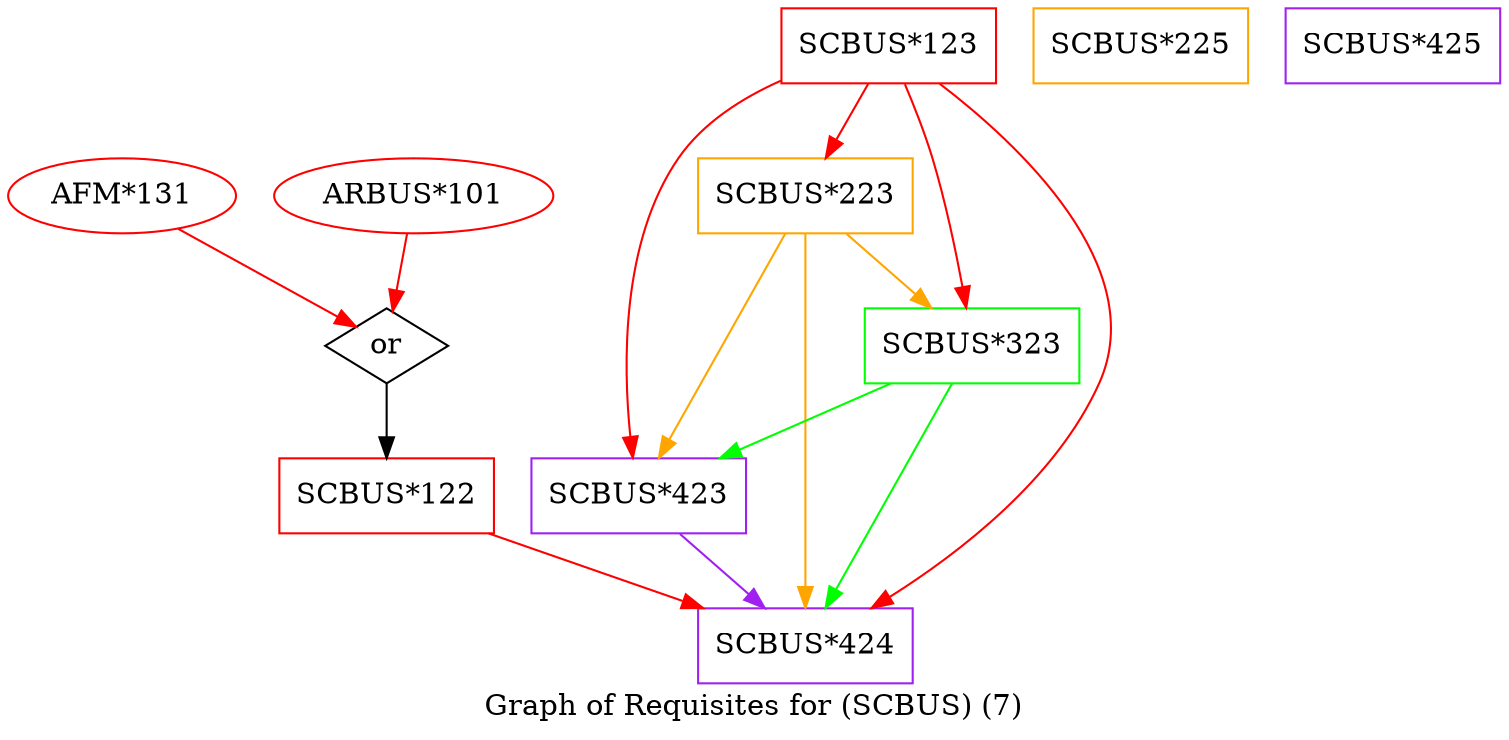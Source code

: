 strict digraph "" {
	graph [bb="0,0,716.1,347",
		label="Graph of Requisites for (SCBUS) (7)",
		lheight=0.21,
		lp="358.05,11.5",
		lwidth=3.60
	];
	node [label="\N"];
	"SCBUS*122"	[color=red,
		height=0.5,
		pos="181.6,113",
		shape=box,
		width=1.4306];
	"SCBUS*424"	[color=purple,
		height=0.5,
		pos="382.6,41",
		shape=box,
		width=1.4306];
	"SCBUS*122" -> "SCBUS*424"	[color=red,
		pos="e,333.46,59.111 230.51,94.966 258.59,85.185 294.05,72.836 323.66,62.524"];
	or458	[height=0.5,
		label=or,
		pos="181.6,185",
		shape=diamond,
		width=0.81703];
	or458 -> "SCBUS*122"	[pos="e,181.6,131.1 181.6,166.7 181.6,158.98 181.6,149.71 181.6,141.11"];
	"AFM*131"	[color=red,
		height=0.5,
		pos="54.595,257",
		width=1.5165];
	"AFM*131" -> or458	[color=red,
		pos="e,166.96,194.07 81.529,241.15 104.24,228.64 136.4,210.91 158.09,198.96"];
	"ARBUS*101"	[color=red,
		height=0.5,
		pos="194.6,257",
		width=1.8596];
	"ARBUS*101" -> or458	[color=red,
		pos="e,184.51,201.67 191.38,238.7 189.87,230.55 188.03,220.66 186.36,211.67"];
	"SCBUS*123"	[color=red,
		height=0.5,
		pos="422.6,329",
		shape=box,
		width=1.4306];
	"SCBUS*123" -> "SCBUS*424"	[color=red,
		pos="e,414.36,59.123 447.07,310.79 484.39,282.28 548.71,222.82 523.6,167 503.14,121.54 457.08,85.909 423.14,64.514"];
	"SCBUS*223"	[color=orange,
		height=0.5,
		pos="382.6,257",
		shape=box,
		width=1.4306];
	"SCBUS*123" -> "SCBUS*223"	[color=red,
		pos="e,392.37,275.1 412.71,310.7 408.11,302.64 402.53,292.89 397.44,283.98"];
	"SCBUS*323"	[color=green,
		height=0.5,
		pos="462.6,185",
		shape=box,
		width=1.4306];
	"SCBUS*123" -> "SCBUS*323"	[color=red,
		pos="e,459.79,203.28 430.34,310.59 434.68,300.38 439.93,287.13 443.6,275 449.76,254.62 454.7,231.02 458,213.25"];
	"SCBUS*423"	[color=purple,
		height=0.5,
		pos="302.6,113",
		shape=box,
		width=1.4306];
	"SCBUS*123" -> "SCBUS*423"	[color=red,
		pos="e,299.76,131.3 370.93,312.31 352.49,304.13 333.38,292.13 321.6,275 294.11,235.03 295.02,175.91 298.55,141.54"];
	"SCBUS*223" -> "SCBUS*424"	[color=orange,
		pos="e,382.6,59.232 382.6,238.85 382.6,201.83 382.6,114.18 382.6,69.386"];
	"SCBUS*223" -> "SCBUS*323"	[color=orange,
		pos="e,443.05,203.1 402.37,238.7 412.35,229.97 424.61,219.24 435.45,209.75"];
	"SCBUS*223" -> "SCBUS*423"	[color=orange,
		pos="e,312.28,131.19 372.95,238.87 359.13,214.35 333.6,169.03 317.39,140.26"];
	"SCBUS*323" -> "SCBUS*424"	[color=green,
		pos="e,392.28,59.189 452.95,166.87 439.13,142.35 413.6,97.032 397.39,68.259"];
	"SCBUS*323" -> "SCBUS*423"	[color=green,
		pos="e,341.61,131.07 423.45,166.88 401.58,157.31 374.14,145.3 350.93,135.15"];
	"SCBUS*423" -> "SCBUS*424"	[color=purple,
		pos="e,363.05,59.104 322.37,94.697 332.35,85.965 344.61,75.24 355.45,65.75"];
	"SCBUS*225"	[color=orange,
		height=0.5,
		pos="543.6,329",
		shape=box,
		width=1.4306];
	"SCBUS*425"	[color=purple,
		height=0.5,
		pos="664.6,329",
		shape=box,
		width=1.4306];
}
